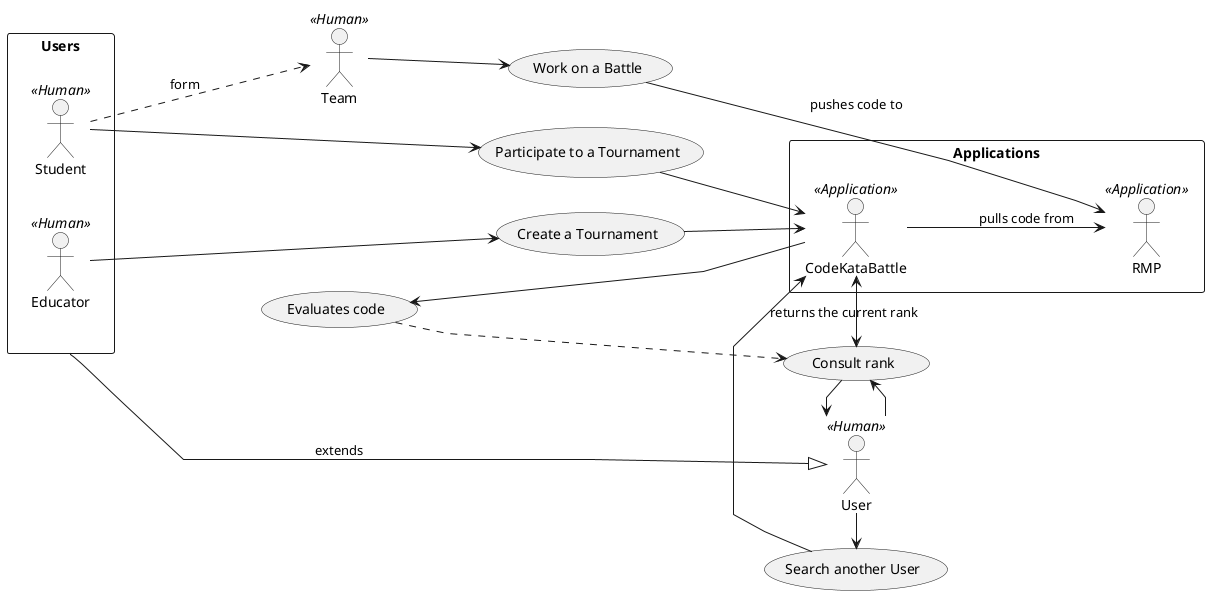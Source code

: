 @startuml
skinparam linetype polyline
left to right direction

:User: <<Human>>
:Team:<<Human>>
rectangle Users{
    :Student:<<Human>>
    :Educator:<<Human>>
}

rectangle Applications{
    :CodeKataBattle: as CKB <<Application>>
    :RMP: <<Application>>
}
usecase "Participate to a Tournament" as UC2
usecase "Create a Tournament" as UC4
usecase "Work on a Battle" as UC6
usecase "Evaluates code" as UC7
usecase "Consult rank" as UC8
usecase "Search another User" as UC9


Users --|> User: extends
Student --> UC2
Educator --> UC4
UC2 --> CKB
UC4 --> CKB
Team --> UC6
Student ...> Team : form
User -> UC8
User -> UC9
UC9 -> CKB
UC8 --> CKB
UC6 ---> RMP: pushes code to

CKB -> UC8: returns the current rank
UC8 -> User
CKB --> RMP: pulls code from
CKB --> UC7
UC7 ...> UC8


@enduml